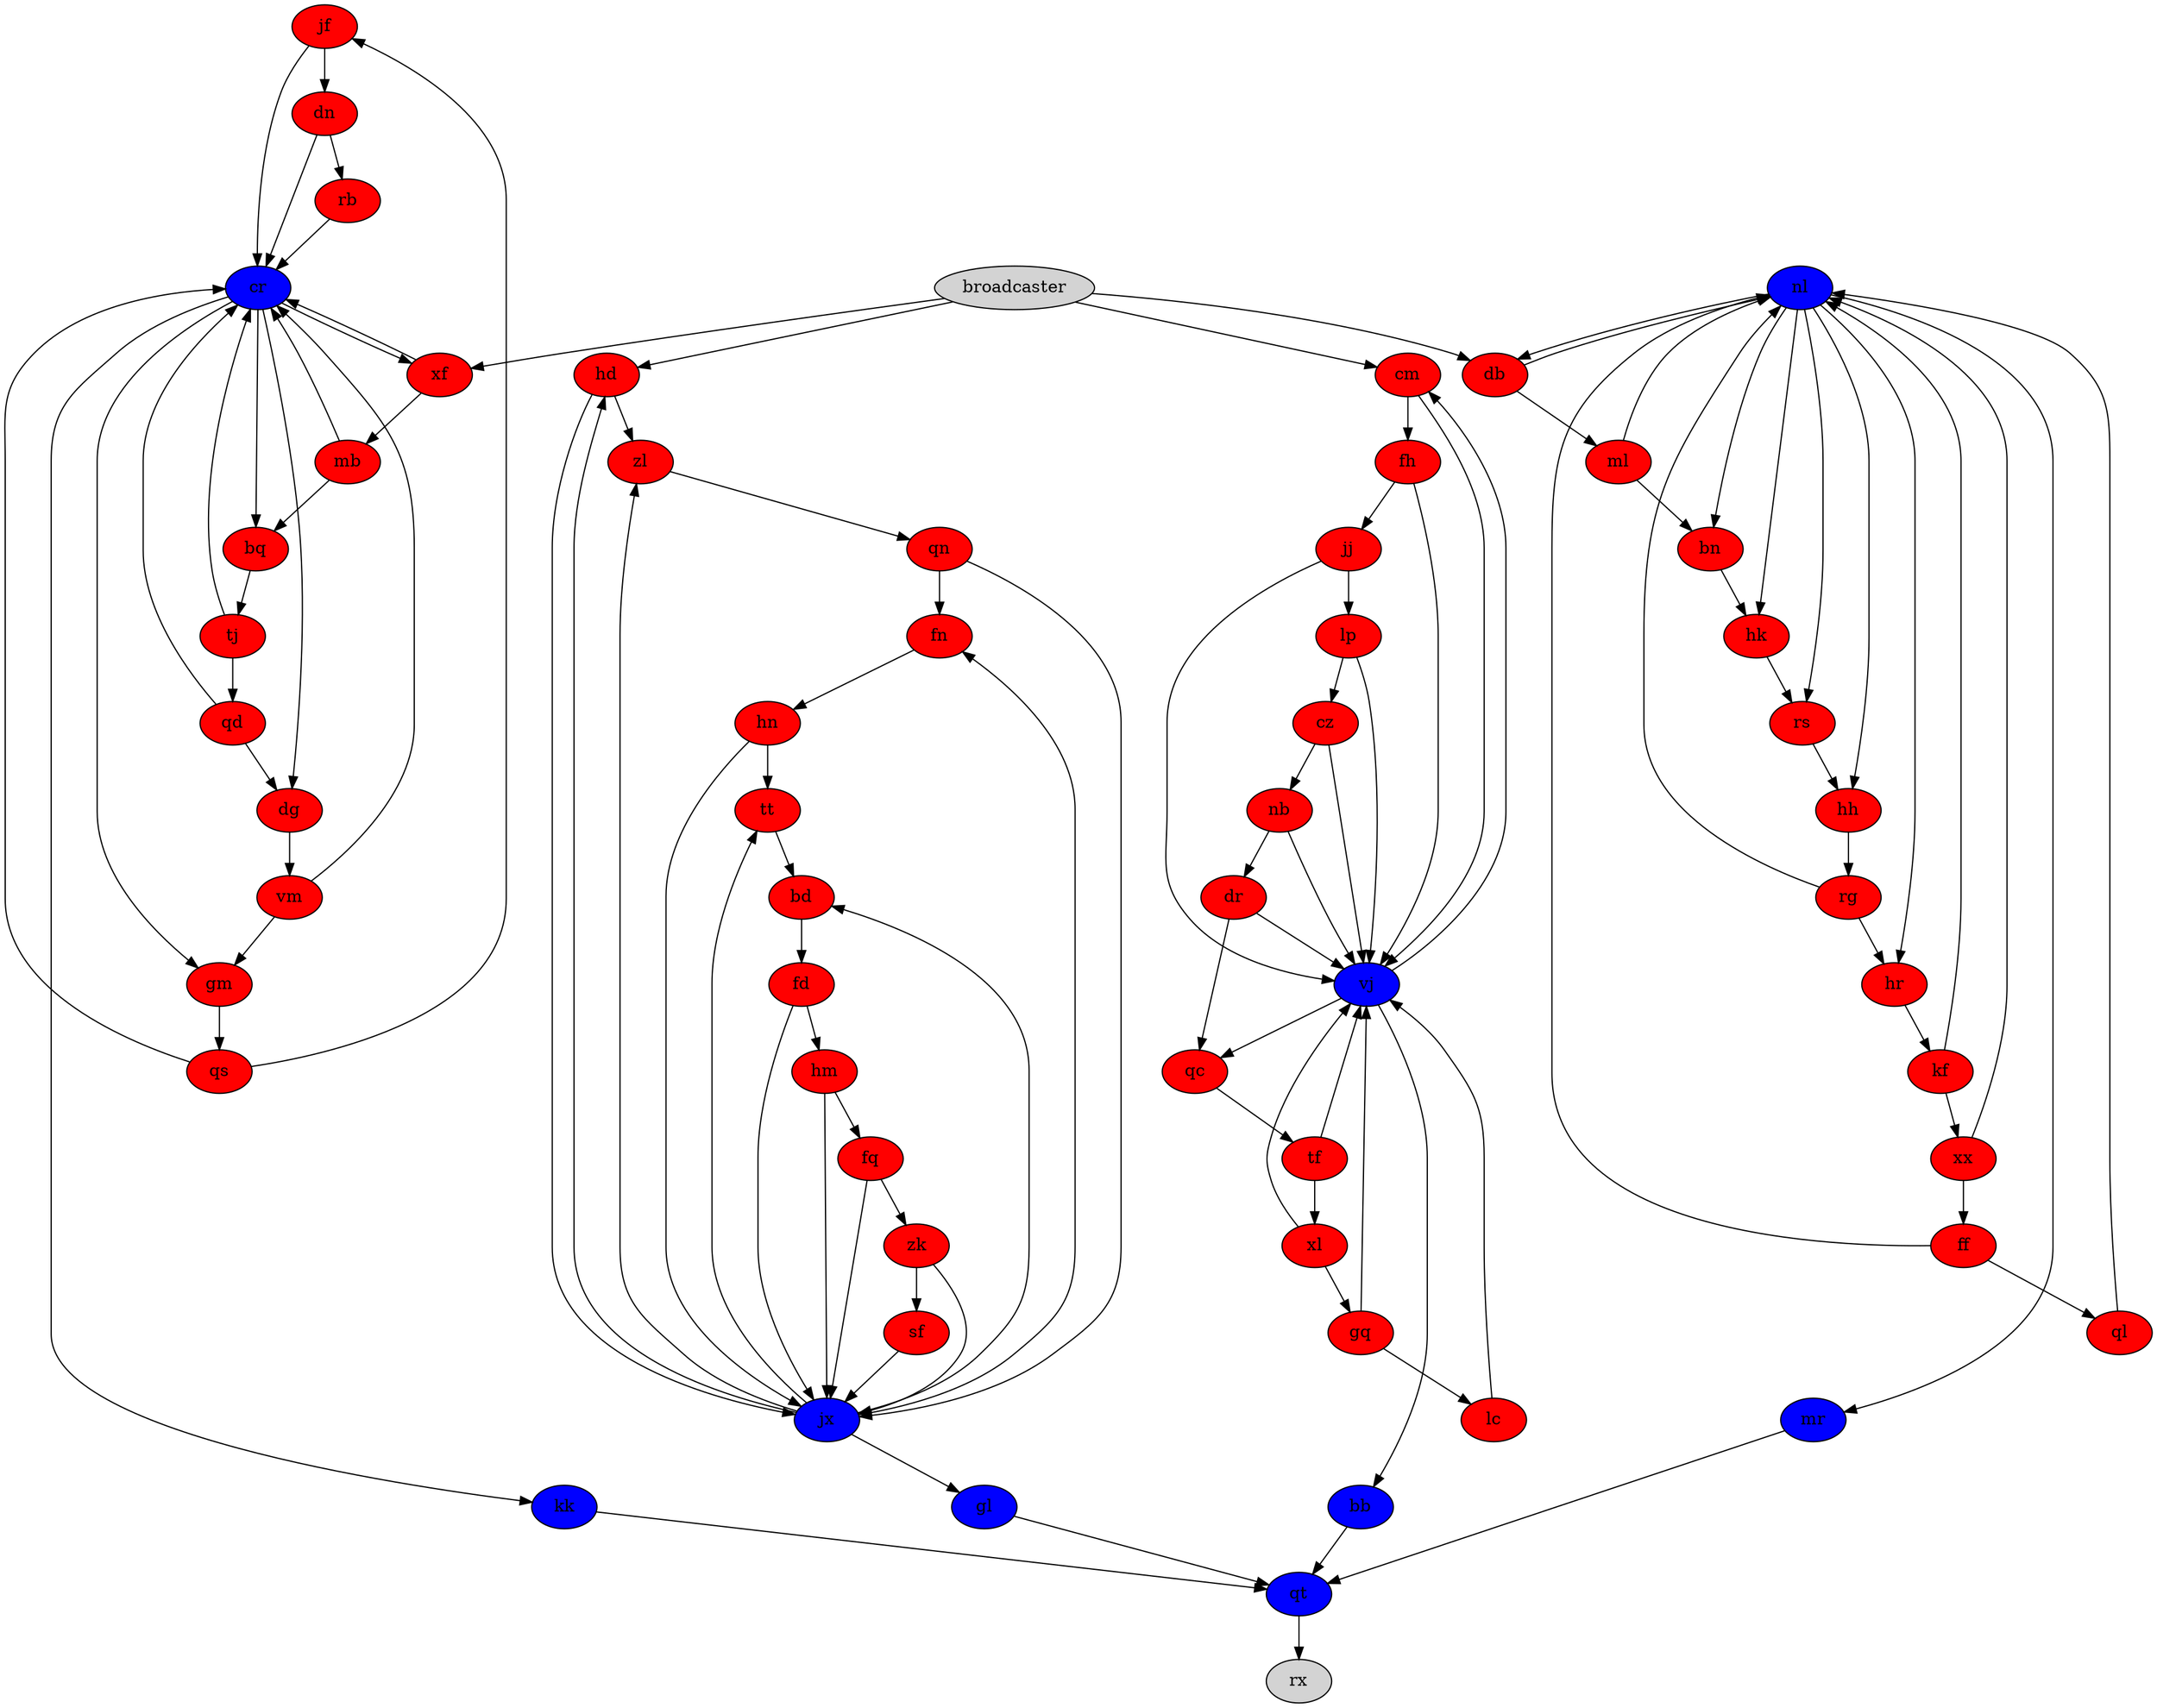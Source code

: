 digraph {

node [style=filled]
jf [fillcolor=red]
fd [fillcolor=red]
mb [fillcolor=red]
mr [fillcolor=blue]
qd [fillcolor=red]
rs [fillcolor=red]
xl [fillcolor=red]
zl [fillcolor=red]
tj [fillcolor=red]
fn [fillcolor=red]
qc [fillcolor=red]
fh [fillcolor=red]
kk [fillcolor=blue]
qn [fillcolor=red]
hm [fillcolor=red]
cm [fillcolor=red]
jj [fillcolor=red]
dr [fillcolor=red]
fq [fillcolor=red]
hd [fillcolor=red]
qt [fillcolor=blue]
vj [fillcolor=blue]
tt [fillcolor=red]
sf [fillcolor=red]
rg [fillcolor=red]
zk [fillcolor=red]
lp [fillcolor=red]
xf [fillcolor=red]
cr [fillcolor=blue]
nb [fillcolor=red]
dg [fillcolor=red]
ql [fillcolor=red]
gl [fillcolor=blue]
nl [fillcolor=blue]
ff [fillcolor=red]
rb [fillcolor=red]
lc [fillcolor=red]
vm [fillcolor=red]
tf [fillcolor=red]
hr [fillcolor=red]
kf [fillcolor=red]
bb [fillcolor=blue]
ml [fillcolor=red]
bq [fillcolor=red]
db [fillcolor=red]
hn [fillcolor=red]
dn [fillcolor=red]
gm [fillcolor=red]
gq [fillcolor=red]
hh [fillcolor=red]
bd [fillcolor=red]
xx [fillcolor=red]
qs [fillcolor=red]
jx [fillcolor=blue]
cz [fillcolor=red]
bn [fillcolor=red]
hk [fillcolor=red]

jf -> { cr dn } 
fd -> { hm jx }
mb -> { bq cr }
mr -> { qt }
qd -> { cr dg }
rs -> { hh }
xl -> { gq vj }
zl -> { qn }
tj -> { cr qd }
fn -> { hn }
qc -> { tf }
fh -> { jj vj }
kk -> { qt }
qn -> { jx fn }
hm -> { jx fq }
cm -> { vj fh }
jj -> { vj lp }
dr -> { vj qc }
broadcaster -> { db hd cm xf }
fq -> { jx zk }
hd -> { jx zl }
qt -> { rx }
vj -> { bb qc cm }
tt -> { bd }
sf -> { jx }
rg -> { nl hr }
zk -> { jx sf }
lp -> { cz vj }
xf -> { mb cr }
cr -> { dg bq kk xf gm }
nb -> { vj dr }
dg -> { vm }
ql -> { nl }
gl -> { qt }
nl -> { db hr mr hh hk rs bn }
ff -> { ql nl }
rb -> { cr }
lc -> { vj }
vm -> { gm cr }
tf -> { vj xl }
hr -> { kf }
kf -> { xx nl }
bb -> { qt }
ml -> { nl bn }
bq -> { tj }
db -> { ml nl }
hn -> { jx tt }
dn -> { cr rb }
gm -> { qs }
gq -> { lc vj }
hh -> { rg }
bd -> { fd }
xx -> { nl ff }
qs -> { jf cr }
jx -> { fn bd tt gl zl hd }
cz -> { nb vj }
bn -> { hk }
hk -> { rs }

}
